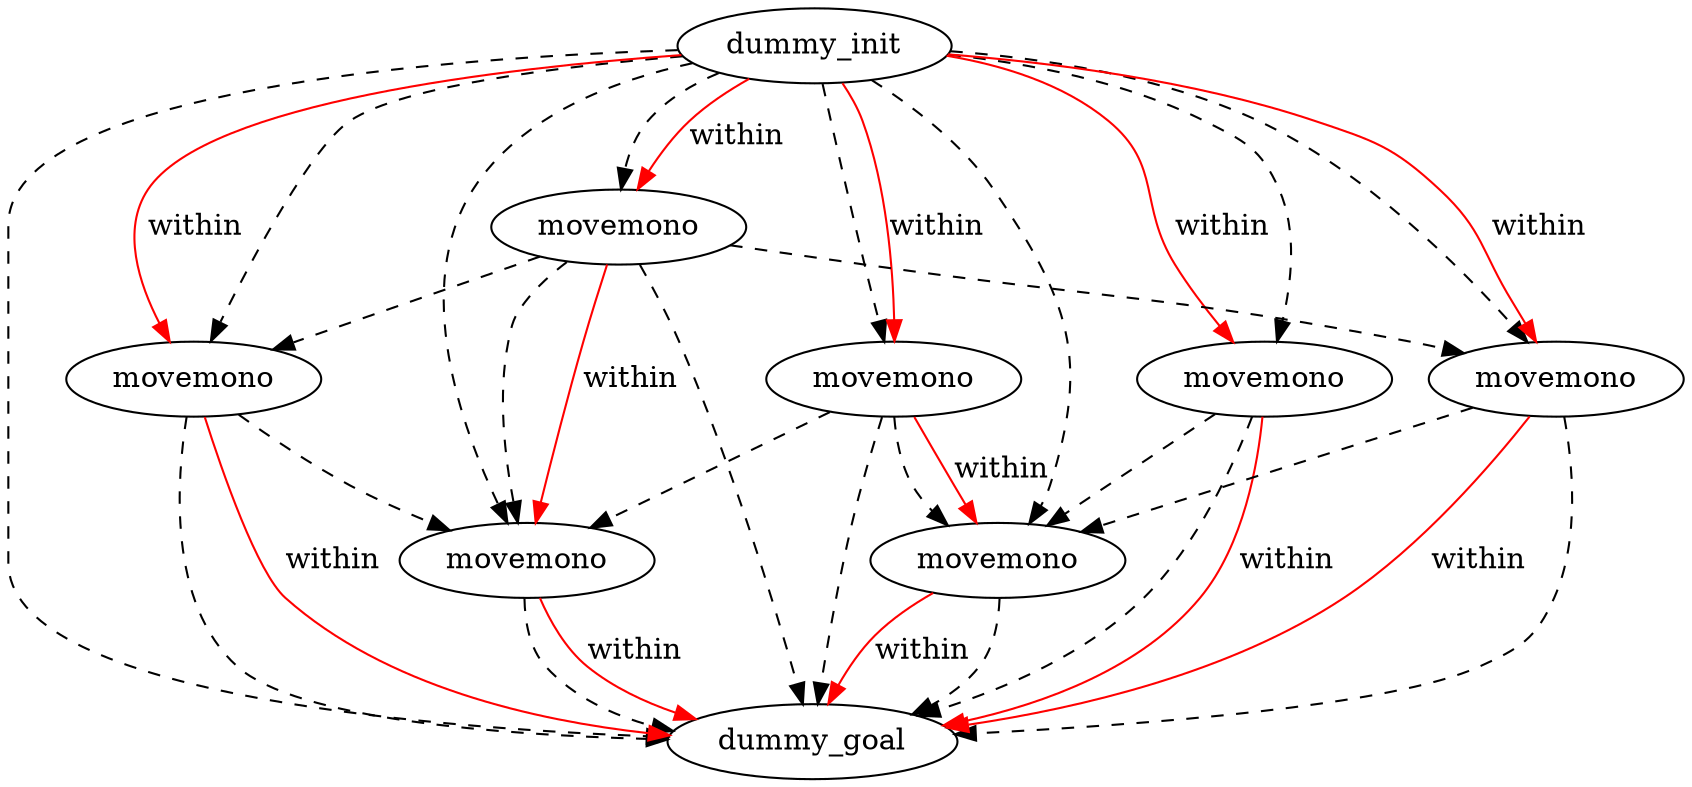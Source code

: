 digraph {
	"6d566dcc-bb99-1df7-19ce-afeef4914ab0" [label=dummy_init]
	"da970edb-a841-588d-53b3-4dafcca5ac2e" [label=dummy_goal]
	"de2bdf8c-a75c-77c0-46f5-8ae67a5c28ca" [label=movemono]
	"ec8a7209-afd1-3425-dde2-134c1e3a7063" [label=movemono]
	"65108b6f-aedb-d272-8ef2-6cacca32c1eb" [label=movemono]
	"7b5aaea7-fd77-319f-240e-78ce0690b4f3" [label=movemono]
	"d771b446-7ac5-3288-4053-f74e3f003f8a" [label=movemono]
	"97be4ad9-25eb-fcee-1b7e-b52972a07a9c" [label=movemono]
	"769eb31c-2683-0a4c-8133-25f1e76032c3" [label=movemono]
	"d771b446-7ac5-3288-4053-f74e3f003f8a" -> "da970edb-a841-588d-53b3-4dafcca5ac2e" [color=black style=dashed]
	"ec8a7209-afd1-3425-dde2-134c1e3a7063" -> "de2bdf8c-a75c-77c0-46f5-8ae67a5c28ca" [color=black style=dashed]
	"de2bdf8c-a75c-77c0-46f5-8ae67a5c28ca" -> "da970edb-a841-588d-53b3-4dafcca5ac2e" [color=black style=dashed]
	"769eb31c-2683-0a4c-8133-25f1e76032c3" -> "7b5aaea7-fd77-319f-240e-78ce0690b4f3" [color=black style=dashed]
	"6d566dcc-bb99-1df7-19ce-afeef4914ab0" -> "da970edb-a841-588d-53b3-4dafcca5ac2e" [color=black style=dashed]
	"6d566dcc-bb99-1df7-19ce-afeef4914ab0" -> "ec8a7209-afd1-3425-dde2-134c1e3a7063" [color=black style=dashed]
	"769eb31c-2683-0a4c-8133-25f1e76032c3" -> "de2bdf8c-a75c-77c0-46f5-8ae67a5c28ca" [color=black style=dashed]
	"7b5aaea7-fd77-319f-240e-78ce0690b4f3" -> "da970edb-a841-588d-53b3-4dafcca5ac2e" [color=black style=dashed]
	"6d566dcc-bb99-1df7-19ce-afeef4914ab0" -> "769eb31c-2683-0a4c-8133-25f1e76032c3" [color=black style=dashed]
	"65108b6f-aedb-d272-8ef2-6cacca32c1eb" -> "da970edb-a841-588d-53b3-4dafcca5ac2e" [color=black style=dashed]
	"97be4ad9-25eb-fcee-1b7e-b52972a07a9c" -> "da970edb-a841-588d-53b3-4dafcca5ac2e" [color=black style=dashed]
	"6d566dcc-bb99-1df7-19ce-afeef4914ab0" -> "7b5aaea7-fd77-319f-240e-78ce0690b4f3" [color=black style=dashed]
	"769eb31c-2683-0a4c-8133-25f1e76032c3" -> "da970edb-a841-588d-53b3-4dafcca5ac2e" [color=black style=dashed]
	"7b5aaea7-fd77-319f-240e-78ce0690b4f3" -> "d771b446-7ac5-3288-4053-f74e3f003f8a" [color=black style=dashed]
	"769eb31c-2683-0a4c-8133-25f1e76032c3" -> "ec8a7209-afd1-3425-dde2-134c1e3a7063" [color=black style=dashed]
	"6d566dcc-bb99-1df7-19ce-afeef4914ab0" -> "de2bdf8c-a75c-77c0-46f5-8ae67a5c28ca" [color=black style=dashed]
	"6d566dcc-bb99-1df7-19ce-afeef4914ab0" -> "d771b446-7ac5-3288-4053-f74e3f003f8a" [color=black style=dashed]
	"ec8a7209-afd1-3425-dde2-134c1e3a7063" -> "da970edb-a841-588d-53b3-4dafcca5ac2e" [color=black style=dashed]
	"6d566dcc-bb99-1df7-19ce-afeef4914ab0" -> "65108b6f-aedb-d272-8ef2-6cacca32c1eb" [color=black style=dashed]
	"65108b6f-aedb-d272-8ef2-6cacca32c1eb" -> "d771b446-7ac5-3288-4053-f74e3f003f8a" [color=black style=dashed]
	"6d566dcc-bb99-1df7-19ce-afeef4914ab0" -> "97be4ad9-25eb-fcee-1b7e-b52972a07a9c" [color=black style=dashed]
	"97be4ad9-25eb-fcee-1b7e-b52972a07a9c" -> "d771b446-7ac5-3288-4053-f74e3f003f8a" [color=black style=dashed]
	"97be4ad9-25eb-fcee-1b7e-b52972a07a9c" -> "de2bdf8c-a75c-77c0-46f5-8ae67a5c28ca" [color=black style=dashed]
	"65108b6f-aedb-d272-8ef2-6cacca32c1eb" -> "da970edb-a841-588d-53b3-4dafcca5ac2e" [label=within color=red]
	"769eb31c-2683-0a4c-8133-25f1e76032c3" -> "de2bdf8c-a75c-77c0-46f5-8ae67a5c28ca" [label=within color=red]
	"6d566dcc-bb99-1df7-19ce-afeef4914ab0" -> "769eb31c-2683-0a4c-8133-25f1e76032c3" [label=within color=red]
	"6d566dcc-bb99-1df7-19ce-afeef4914ab0" -> "7b5aaea7-fd77-319f-240e-78ce0690b4f3" [label=within color=red]
	"6d566dcc-bb99-1df7-19ce-afeef4914ab0" -> "97be4ad9-25eb-fcee-1b7e-b52972a07a9c" [label=within color=red]
	"97be4ad9-25eb-fcee-1b7e-b52972a07a9c" -> "d771b446-7ac5-3288-4053-f74e3f003f8a" [label=within color=red]
	"de2bdf8c-a75c-77c0-46f5-8ae67a5c28ca" -> "da970edb-a841-588d-53b3-4dafcca5ac2e" [label=within color=red]
	"6d566dcc-bb99-1df7-19ce-afeef4914ab0" -> "ec8a7209-afd1-3425-dde2-134c1e3a7063" [label=within color=red]
	"ec8a7209-afd1-3425-dde2-134c1e3a7063" -> "da970edb-a841-588d-53b3-4dafcca5ac2e" [label=within color=red]
	"6d566dcc-bb99-1df7-19ce-afeef4914ab0" -> "65108b6f-aedb-d272-8ef2-6cacca32c1eb" [label=within color=red]
	"7b5aaea7-fd77-319f-240e-78ce0690b4f3" -> "da970edb-a841-588d-53b3-4dafcca5ac2e" [label=within color=red]
	"d771b446-7ac5-3288-4053-f74e3f003f8a" -> "da970edb-a841-588d-53b3-4dafcca5ac2e" [label=within color=red]
}
